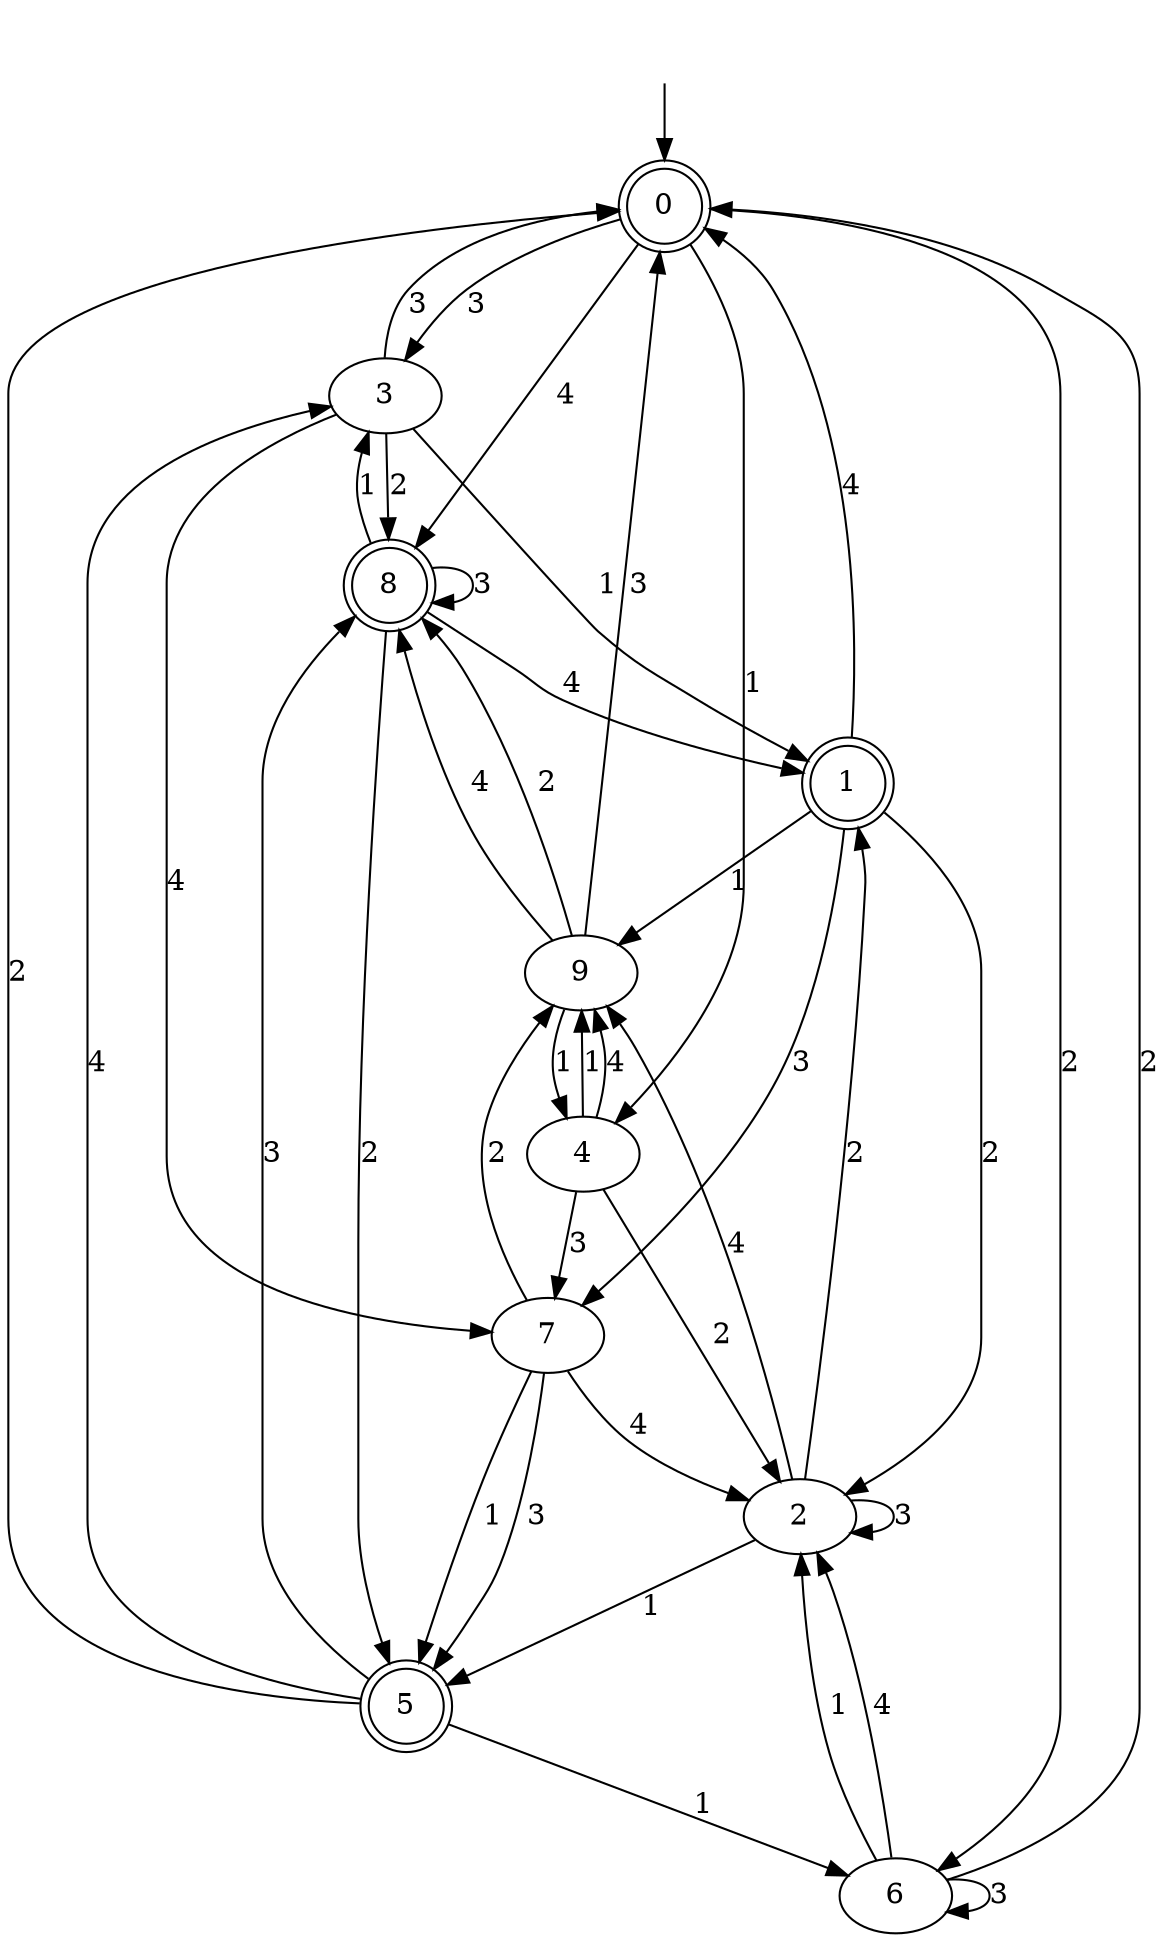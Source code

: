 digraph dfa_size_10_inputs_4_5 {
0 [label=0, shape=doublecircle];
1 [label=1, shape=doublecircle];
2 [label=2];
3 [label=3];
4 [label=4];
5 [label=5, shape=doublecircle];
6 [label=6];
7 [label=7];
8 [label=8, shape=doublecircle];
9 [label=9];
0 -> 4  [label=1];
0 -> 6  [label=2];
0 -> 3  [label=3];
0 -> 8  [label=4];
1 -> 9  [label=1];
1 -> 2  [label=2];
1 -> 7  [label=3];
1 -> 0  [label=4];
2 -> 5  [label=1];
2 -> 1  [label=2];
2 -> 2  [label=3];
2 -> 9  [label=4];
3 -> 1  [label=1];
3 -> 8  [label=2];
3 -> 0  [label=3];
3 -> 7  [label=4];
4 -> 9  [label=1];
4 -> 2  [label=2];
4 -> 7  [label=3];
4 -> 9  [label=4];
5 -> 6  [label=1];
5 -> 0  [label=2];
5 -> 8  [label=3];
5 -> 3  [label=4];
6 -> 2  [label=1];
6 -> 0  [label=2];
6 -> 6  [label=3];
6 -> 2  [label=4];
7 -> 5  [label=1];
7 -> 9  [label=2];
7 -> 5  [label=3];
7 -> 2  [label=4];
8 -> 3  [label=1];
8 -> 5  [label=2];
8 -> 8  [label=3];
8 -> 1  [label=4];
9 -> 4  [label=1];
9 -> 8  [label=2];
9 -> 0  [label=3];
9 -> 8  [label=4];
__start0 [label="", shape=none];
__start0 -> 0  [label=""];
}
